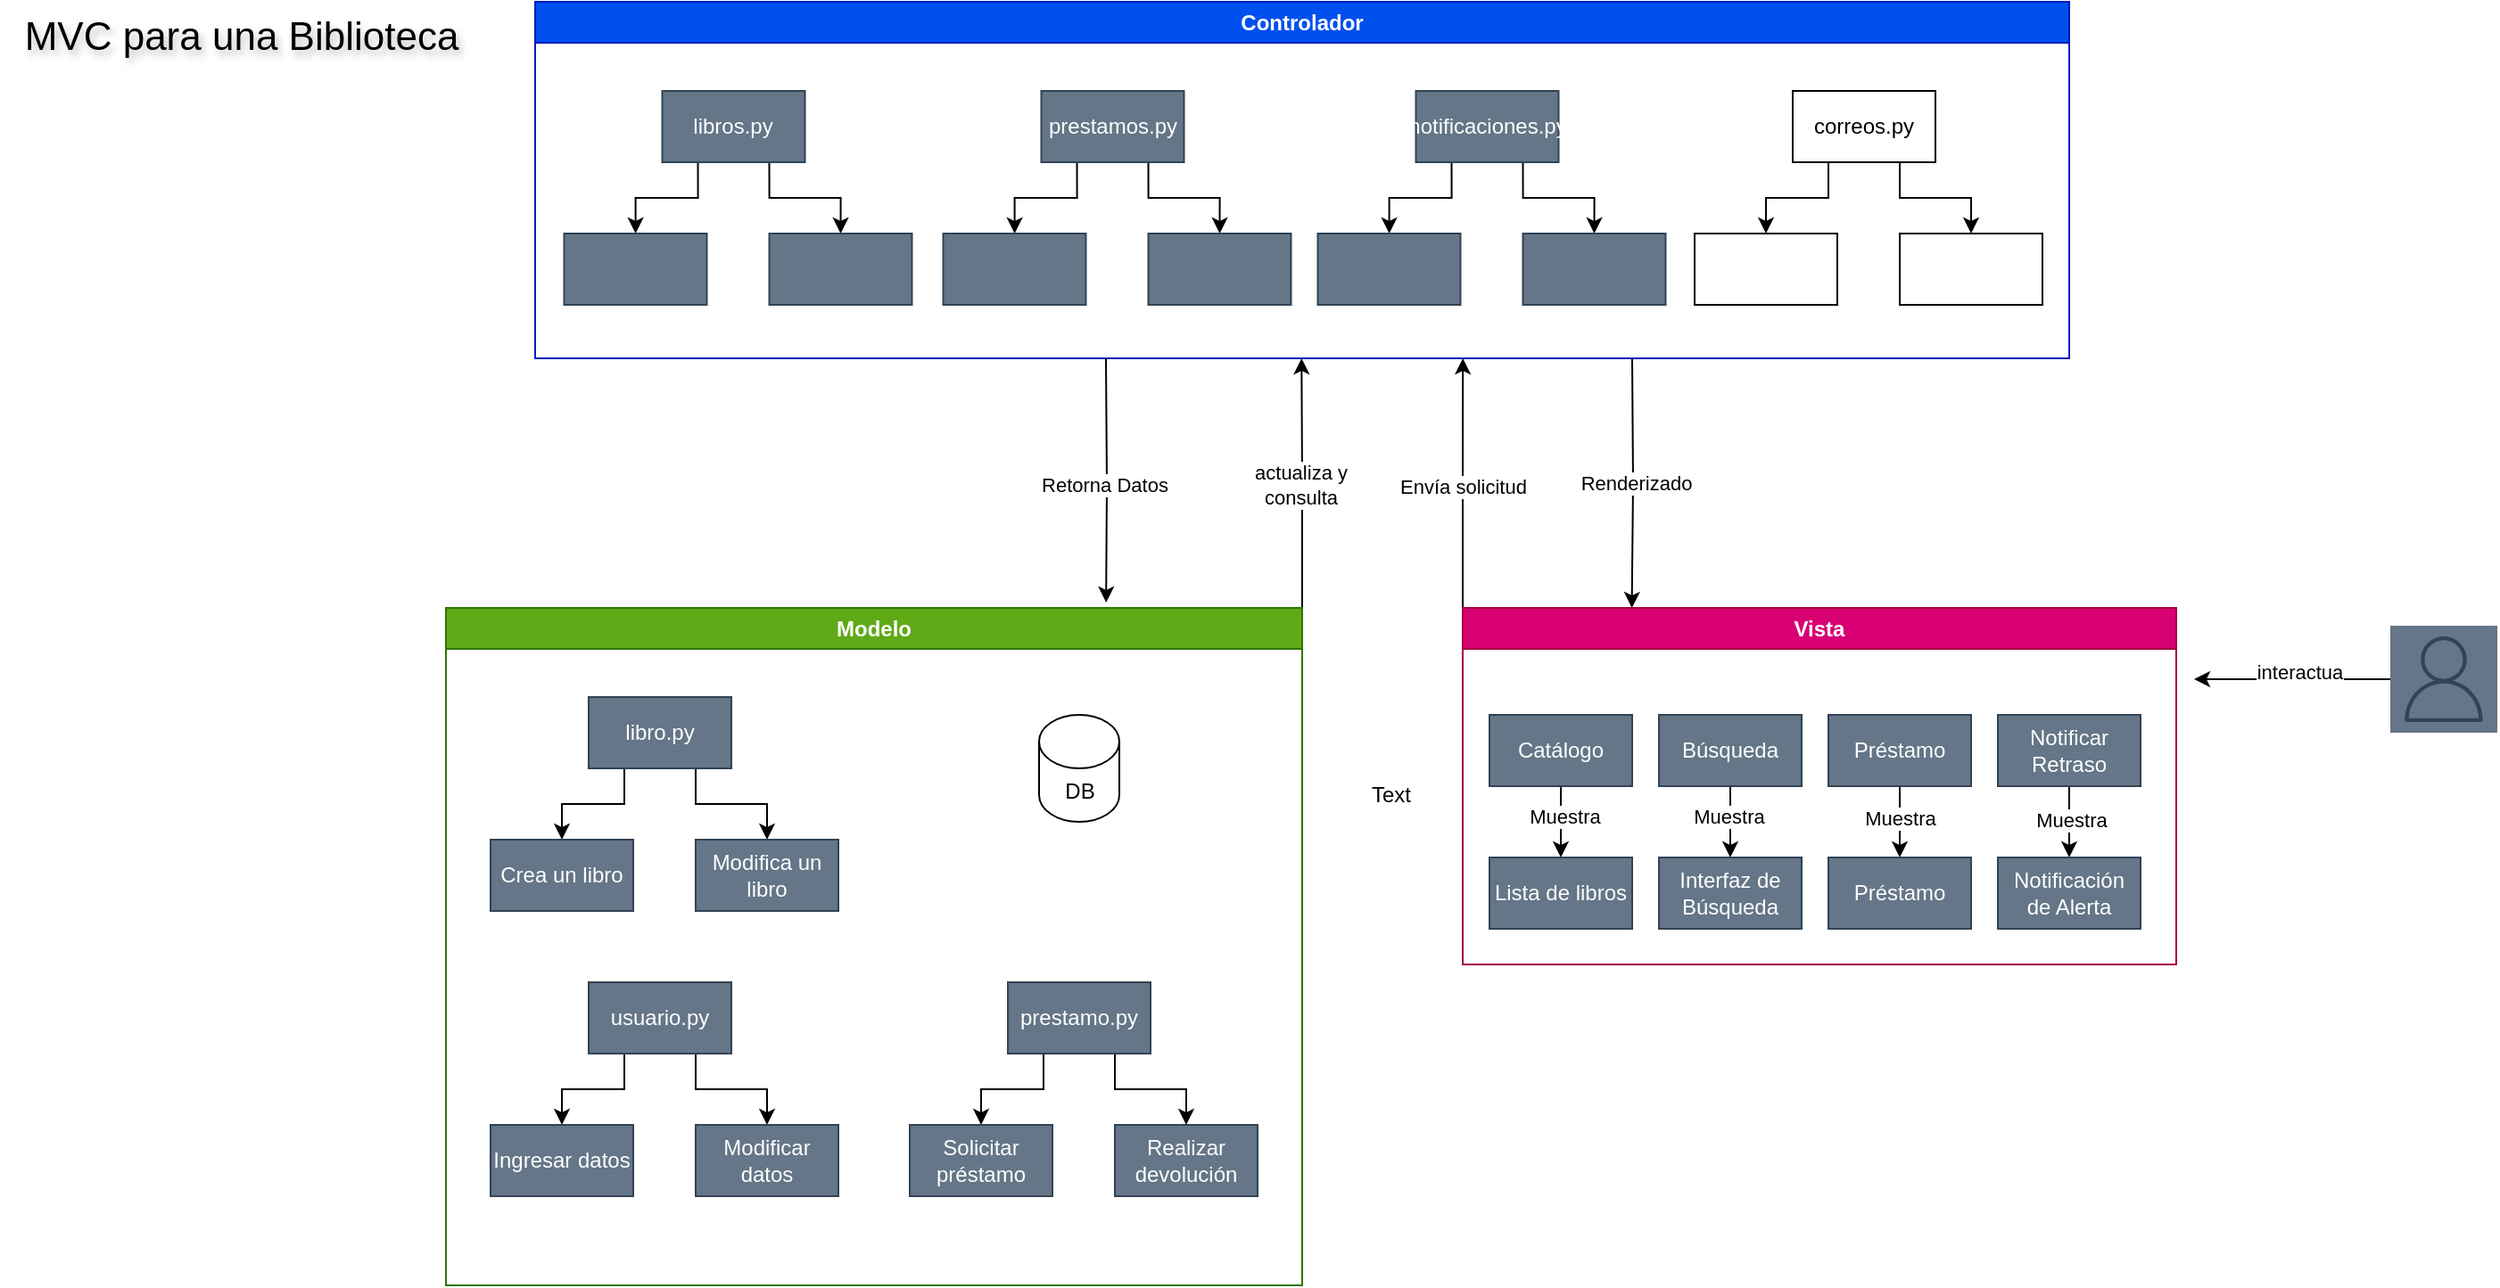 <mxfile version="26.2.2">
  <diagram name="Page-1" id="QJVP1baaEE77sVlvwyMQ">
    <mxGraphModel dx="1455" dy="1840" grid="1" gridSize="10" guides="1" tooltips="1" connect="1" arrows="1" fold="1" page="1" pageScale="1" pageWidth="850" pageHeight="1100" math="0" shadow="0">
      <root>
        <mxCell id="0" />
        <mxCell id="1" parent="0" />
        <mxCell id="kcDnxzll6zLoRLHCQ6mz-59" style="edgeStyle=orthogonalEdgeStyle;rounded=0;orthogonalLoop=1;jettySize=auto;html=1;exitX=1;exitY=0;exitDx=0;exitDy=0;" edge="1" parent="1" source="kcDnxzll6zLoRLHCQ6mz-1">
          <mxGeometry relative="1" as="geometry">
            <mxPoint x="809.652" y="250" as="targetPoint" />
          </mxGeometry>
        </mxCell>
        <mxCell id="kcDnxzll6zLoRLHCQ6mz-62" value="actualiza y&lt;div&gt;consulta&lt;/div&gt;" style="edgeLabel;html=1;align=center;verticalAlign=middle;resizable=0;points=[];" vertex="1" connectable="0" parent="kcDnxzll6zLoRLHCQ6mz-59">
          <mxGeometry x="-0.009" y="-1" relative="1" as="geometry">
            <mxPoint x="-2" as="offset" />
          </mxGeometry>
        </mxCell>
        <mxCell id="kcDnxzll6zLoRLHCQ6mz-1" value="Modelo" style="swimlane;whiteSpace=wrap;html=1;fillColor=#60a917;fontColor=#ffffff;strokeColor=#2D7600;" vertex="1" parent="1">
          <mxGeometry x="330" y="390" width="480" height="380" as="geometry" />
        </mxCell>
        <mxCell id="kcDnxzll6zLoRLHCQ6mz-12" value="DB" style="shape=cylinder3;whiteSpace=wrap;html=1;boundedLbl=1;backgroundOutline=1;size=15;" vertex="1" parent="kcDnxzll6zLoRLHCQ6mz-1">
          <mxGeometry x="332.5" y="60" width="45" height="60" as="geometry" />
        </mxCell>
        <mxCell id="kcDnxzll6zLoRLHCQ6mz-40" style="edgeStyle=orthogonalEdgeStyle;rounded=0;orthogonalLoop=1;jettySize=auto;html=1;exitX=0.25;exitY=1;exitDx=0;exitDy=0;" edge="1" parent="kcDnxzll6zLoRLHCQ6mz-1" source="kcDnxzll6zLoRLHCQ6mz-34" target="kcDnxzll6zLoRLHCQ6mz-38">
          <mxGeometry relative="1" as="geometry" />
        </mxCell>
        <mxCell id="kcDnxzll6zLoRLHCQ6mz-41" style="edgeStyle=orthogonalEdgeStyle;rounded=0;orthogonalLoop=1;jettySize=auto;html=1;exitX=0.75;exitY=1;exitDx=0;exitDy=0;entryX=0.5;entryY=0;entryDx=0;entryDy=0;" edge="1" parent="kcDnxzll6zLoRLHCQ6mz-1" source="kcDnxzll6zLoRLHCQ6mz-34" target="kcDnxzll6zLoRLHCQ6mz-39">
          <mxGeometry relative="1" as="geometry" />
        </mxCell>
        <mxCell id="kcDnxzll6zLoRLHCQ6mz-34" value="libro.py" style="rounded=0;whiteSpace=wrap;html=1;fillColor=#647687;fontColor=#ffffff;strokeColor=#314354;" vertex="1" parent="kcDnxzll6zLoRLHCQ6mz-1">
          <mxGeometry x="80" y="50" width="80" height="40" as="geometry" />
        </mxCell>
        <mxCell id="kcDnxzll6zLoRLHCQ6mz-38" value="Crea un libro" style="rounded=0;whiteSpace=wrap;html=1;fillColor=#647687;fontColor=#ffffff;strokeColor=#314354;" vertex="1" parent="kcDnxzll6zLoRLHCQ6mz-1">
          <mxGeometry x="25" y="130" width="80" height="40" as="geometry" />
        </mxCell>
        <mxCell id="kcDnxzll6zLoRLHCQ6mz-39" value="Modifica un libro" style="rounded=0;whiteSpace=wrap;html=1;fillColor=#647687;fontColor=#ffffff;strokeColor=#314354;" vertex="1" parent="kcDnxzll6zLoRLHCQ6mz-1">
          <mxGeometry x="140" y="130" width="80" height="40" as="geometry" />
        </mxCell>
        <mxCell id="kcDnxzll6zLoRLHCQ6mz-45" style="edgeStyle=orthogonalEdgeStyle;rounded=0;orthogonalLoop=1;jettySize=auto;html=1;exitX=0.25;exitY=1;exitDx=0;exitDy=0;" edge="1" source="kcDnxzll6zLoRLHCQ6mz-47" target="kcDnxzll6zLoRLHCQ6mz-48" parent="kcDnxzll6zLoRLHCQ6mz-1">
          <mxGeometry relative="1" as="geometry" />
        </mxCell>
        <mxCell id="kcDnxzll6zLoRLHCQ6mz-46" style="edgeStyle=orthogonalEdgeStyle;rounded=0;orthogonalLoop=1;jettySize=auto;html=1;exitX=0.75;exitY=1;exitDx=0;exitDy=0;entryX=0.5;entryY=0;entryDx=0;entryDy=0;" edge="1" source="kcDnxzll6zLoRLHCQ6mz-47" target="kcDnxzll6zLoRLHCQ6mz-49" parent="kcDnxzll6zLoRLHCQ6mz-1">
          <mxGeometry relative="1" as="geometry" />
        </mxCell>
        <mxCell id="kcDnxzll6zLoRLHCQ6mz-47" value="usuario.py" style="rounded=0;whiteSpace=wrap;html=1;fillColor=#647687;fontColor=#ffffff;strokeColor=#314354;" vertex="1" parent="kcDnxzll6zLoRLHCQ6mz-1">
          <mxGeometry x="80" y="210" width="80" height="40" as="geometry" />
        </mxCell>
        <mxCell id="kcDnxzll6zLoRLHCQ6mz-48" value="Ingresar datos" style="rounded=0;whiteSpace=wrap;html=1;fillColor=#647687;fontColor=#ffffff;strokeColor=#314354;" vertex="1" parent="kcDnxzll6zLoRLHCQ6mz-1">
          <mxGeometry x="25" y="290" width="80" height="40" as="geometry" />
        </mxCell>
        <mxCell id="kcDnxzll6zLoRLHCQ6mz-49" value="Modificar datos" style="rounded=0;whiteSpace=wrap;html=1;fillColor=#647687;fontColor=#ffffff;strokeColor=#314354;" vertex="1" parent="kcDnxzll6zLoRLHCQ6mz-1">
          <mxGeometry x="140" y="290" width="80" height="40" as="geometry" />
        </mxCell>
        <mxCell id="kcDnxzll6zLoRLHCQ6mz-50" style="edgeStyle=orthogonalEdgeStyle;rounded=0;orthogonalLoop=1;jettySize=auto;html=1;exitX=0.25;exitY=1;exitDx=0;exitDy=0;" edge="1" source="kcDnxzll6zLoRLHCQ6mz-52" target="kcDnxzll6zLoRLHCQ6mz-53" parent="kcDnxzll6zLoRLHCQ6mz-1">
          <mxGeometry relative="1" as="geometry" />
        </mxCell>
        <mxCell id="kcDnxzll6zLoRLHCQ6mz-51" style="edgeStyle=orthogonalEdgeStyle;rounded=0;orthogonalLoop=1;jettySize=auto;html=1;exitX=0.75;exitY=1;exitDx=0;exitDy=0;entryX=0.5;entryY=0;entryDx=0;entryDy=0;" edge="1" source="kcDnxzll6zLoRLHCQ6mz-52" target="kcDnxzll6zLoRLHCQ6mz-54" parent="kcDnxzll6zLoRLHCQ6mz-1">
          <mxGeometry relative="1" as="geometry" />
        </mxCell>
        <mxCell id="kcDnxzll6zLoRLHCQ6mz-52" value="prestamo.py" style="rounded=0;whiteSpace=wrap;html=1;fillColor=#647687;fontColor=#ffffff;strokeColor=#314354;" vertex="1" parent="kcDnxzll6zLoRLHCQ6mz-1">
          <mxGeometry x="315" y="210" width="80" height="40" as="geometry" />
        </mxCell>
        <mxCell id="kcDnxzll6zLoRLHCQ6mz-53" value="Solicitar préstamo" style="rounded=0;whiteSpace=wrap;html=1;fillColor=#647687;fontColor=#ffffff;strokeColor=#314354;" vertex="1" parent="kcDnxzll6zLoRLHCQ6mz-1">
          <mxGeometry x="260" y="290" width="80" height="40" as="geometry" />
        </mxCell>
        <mxCell id="kcDnxzll6zLoRLHCQ6mz-54" value="Realizar devolución" style="rounded=0;whiteSpace=wrap;html=1;fillColor=#647687;fontColor=#ffffff;strokeColor=#314354;" vertex="1" parent="kcDnxzll6zLoRLHCQ6mz-1">
          <mxGeometry x="375" y="290" width="80" height="40" as="geometry" />
        </mxCell>
        <mxCell id="kcDnxzll6zLoRLHCQ6mz-2" value="Controlador" style="swimlane;whiteSpace=wrap;html=1;fillColor=#0050ef;fontColor=#ffffff;strokeColor=#001DBC;" vertex="1" parent="1">
          <mxGeometry x="380" y="50" width="860" height="200" as="geometry" />
        </mxCell>
        <mxCell id="kcDnxzll6zLoRLHCQ6mz-68" style="edgeStyle=orthogonalEdgeStyle;rounded=0;orthogonalLoop=1;jettySize=auto;html=1;exitX=0.25;exitY=1;exitDx=0;exitDy=0;" edge="1" parent="kcDnxzll6zLoRLHCQ6mz-2" source="kcDnxzll6zLoRLHCQ6mz-70" target="kcDnxzll6zLoRLHCQ6mz-71">
          <mxGeometry relative="1" as="geometry" />
        </mxCell>
        <mxCell id="kcDnxzll6zLoRLHCQ6mz-69" style="edgeStyle=orthogonalEdgeStyle;rounded=0;orthogonalLoop=1;jettySize=auto;html=1;exitX=0.75;exitY=1;exitDx=0;exitDy=0;entryX=0.5;entryY=0;entryDx=0;entryDy=0;" edge="1" parent="kcDnxzll6zLoRLHCQ6mz-2" source="kcDnxzll6zLoRLHCQ6mz-70" target="kcDnxzll6zLoRLHCQ6mz-72">
          <mxGeometry relative="1" as="geometry" />
        </mxCell>
        <mxCell id="kcDnxzll6zLoRLHCQ6mz-70" value="libros.py" style="rounded=0;whiteSpace=wrap;html=1;fillColor=#647687;fontColor=#ffffff;strokeColor=#314354;" vertex="1" parent="kcDnxzll6zLoRLHCQ6mz-2">
          <mxGeometry x="71.25" y="50" width="80" height="40" as="geometry" />
        </mxCell>
        <mxCell id="kcDnxzll6zLoRLHCQ6mz-71" value="" style="rounded=0;whiteSpace=wrap;html=1;fillColor=#647687;fontColor=#ffffff;strokeColor=#314354;" vertex="1" parent="kcDnxzll6zLoRLHCQ6mz-2">
          <mxGeometry x="16.25" y="130" width="80" height="40" as="geometry" />
        </mxCell>
        <mxCell id="kcDnxzll6zLoRLHCQ6mz-72" value="" style="rounded=0;whiteSpace=wrap;html=1;fillColor=#647687;fontColor=#ffffff;strokeColor=#314354;" vertex="1" parent="kcDnxzll6zLoRLHCQ6mz-2">
          <mxGeometry x="131.25" y="130" width="80" height="40" as="geometry" />
        </mxCell>
        <mxCell id="kcDnxzll6zLoRLHCQ6mz-73" style="edgeStyle=orthogonalEdgeStyle;rounded=0;orthogonalLoop=1;jettySize=auto;html=1;exitX=0.25;exitY=1;exitDx=0;exitDy=0;" edge="1" parent="kcDnxzll6zLoRLHCQ6mz-2" source="kcDnxzll6zLoRLHCQ6mz-75" target="kcDnxzll6zLoRLHCQ6mz-76">
          <mxGeometry relative="1" as="geometry" />
        </mxCell>
        <mxCell id="kcDnxzll6zLoRLHCQ6mz-74" style="edgeStyle=orthogonalEdgeStyle;rounded=0;orthogonalLoop=1;jettySize=auto;html=1;exitX=0.75;exitY=1;exitDx=0;exitDy=0;entryX=0.5;entryY=0;entryDx=0;entryDy=0;" edge="1" parent="kcDnxzll6zLoRLHCQ6mz-2" source="kcDnxzll6zLoRLHCQ6mz-75" target="kcDnxzll6zLoRLHCQ6mz-77">
          <mxGeometry relative="1" as="geometry" />
        </mxCell>
        <mxCell id="kcDnxzll6zLoRLHCQ6mz-75" value="prestamos.py" style="rounded=0;whiteSpace=wrap;html=1;fillColor=#647687;fontColor=#ffffff;strokeColor=#314354;" vertex="1" parent="kcDnxzll6zLoRLHCQ6mz-2">
          <mxGeometry x="283.75" y="50" width="80" height="40" as="geometry" />
        </mxCell>
        <mxCell id="kcDnxzll6zLoRLHCQ6mz-76" value="" style="rounded=0;whiteSpace=wrap;html=1;fillColor=#647687;fontColor=#ffffff;strokeColor=#314354;" vertex="1" parent="kcDnxzll6zLoRLHCQ6mz-2">
          <mxGeometry x="228.75" y="130" width="80" height="40" as="geometry" />
        </mxCell>
        <mxCell id="kcDnxzll6zLoRLHCQ6mz-77" value="" style="rounded=0;whiteSpace=wrap;html=1;fillColor=#647687;fontColor=#ffffff;strokeColor=#314354;" vertex="1" parent="kcDnxzll6zLoRLHCQ6mz-2">
          <mxGeometry x="343.75" y="130" width="80" height="40" as="geometry" />
        </mxCell>
        <mxCell id="kcDnxzll6zLoRLHCQ6mz-78" style="edgeStyle=orthogonalEdgeStyle;rounded=0;orthogonalLoop=1;jettySize=auto;html=1;exitX=0.25;exitY=1;exitDx=0;exitDy=0;" edge="1" parent="kcDnxzll6zLoRLHCQ6mz-2" source="kcDnxzll6zLoRLHCQ6mz-80" target="kcDnxzll6zLoRLHCQ6mz-81">
          <mxGeometry relative="1" as="geometry" />
        </mxCell>
        <mxCell id="kcDnxzll6zLoRLHCQ6mz-79" style="edgeStyle=orthogonalEdgeStyle;rounded=0;orthogonalLoop=1;jettySize=auto;html=1;exitX=0.75;exitY=1;exitDx=0;exitDy=0;entryX=0.5;entryY=0;entryDx=0;entryDy=0;" edge="1" parent="kcDnxzll6zLoRLHCQ6mz-2" source="kcDnxzll6zLoRLHCQ6mz-80" target="kcDnxzll6zLoRLHCQ6mz-82">
          <mxGeometry relative="1" as="geometry" />
        </mxCell>
        <mxCell id="kcDnxzll6zLoRLHCQ6mz-80" value="notificaciones.py" style="rounded=0;whiteSpace=wrap;html=1;fillColor=#647687;fontColor=#ffffff;strokeColor=#314354;" vertex="1" parent="kcDnxzll6zLoRLHCQ6mz-2">
          <mxGeometry x="493.75" y="50" width="80" height="40" as="geometry" />
        </mxCell>
        <mxCell id="kcDnxzll6zLoRLHCQ6mz-81" value="" style="rounded=0;whiteSpace=wrap;html=1;fillColor=#647687;fontColor=#ffffff;strokeColor=#314354;" vertex="1" parent="kcDnxzll6zLoRLHCQ6mz-2">
          <mxGeometry x="438.75" y="130" width="80" height="40" as="geometry" />
        </mxCell>
        <mxCell id="kcDnxzll6zLoRLHCQ6mz-82" value="" style="rounded=0;whiteSpace=wrap;html=1;fillColor=#647687;fontColor=#ffffff;strokeColor=#314354;" vertex="1" parent="kcDnxzll6zLoRLHCQ6mz-2">
          <mxGeometry x="553.75" y="130" width="80" height="40" as="geometry" />
        </mxCell>
        <mxCell id="kcDnxzll6zLoRLHCQ6mz-85" style="edgeStyle=orthogonalEdgeStyle;rounded=0;orthogonalLoop=1;jettySize=auto;html=1;exitX=0.25;exitY=1;exitDx=0;exitDy=0;" edge="1" parent="kcDnxzll6zLoRLHCQ6mz-2" source="kcDnxzll6zLoRLHCQ6mz-87" target="kcDnxzll6zLoRLHCQ6mz-88">
          <mxGeometry relative="1" as="geometry" />
        </mxCell>
        <mxCell id="kcDnxzll6zLoRLHCQ6mz-86" style="edgeStyle=orthogonalEdgeStyle;rounded=0;orthogonalLoop=1;jettySize=auto;html=1;exitX=0.75;exitY=1;exitDx=0;exitDy=0;entryX=0.5;entryY=0;entryDx=0;entryDy=0;" edge="1" parent="kcDnxzll6zLoRLHCQ6mz-2" source="kcDnxzll6zLoRLHCQ6mz-87" target="kcDnxzll6zLoRLHCQ6mz-89">
          <mxGeometry relative="1" as="geometry" />
        </mxCell>
        <mxCell id="kcDnxzll6zLoRLHCQ6mz-87" value="correos.py" style="rounded=0;whiteSpace=wrap;html=1;" vertex="1" parent="kcDnxzll6zLoRLHCQ6mz-2">
          <mxGeometry x="705" y="50" width="80" height="40" as="geometry" />
        </mxCell>
        <mxCell id="kcDnxzll6zLoRLHCQ6mz-88" value="" style="rounded=0;whiteSpace=wrap;html=1;" vertex="1" parent="kcDnxzll6zLoRLHCQ6mz-2">
          <mxGeometry x="650" y="130" width="80" height="40" as="geometry" />
        </mxCell>
        <mxCell id="kcDnxzll6zLoRLHCQ6mz-89" value="" style="rounded=0;whiteSpace=wrap;html=1;" vertex="1" parent="kcDnxzll6zLoRLHCQ6mz-2">
          <mxGeometry x="765" y="130" width="80" height="40" as="geometry" />
        </mxCell>
        <mxCell id="kcDnxzll6zLoRLHCQ6mz-55" style="edgeStyle=orthogonalEdgeStyle;rounded=0;orthogonalLoop=1;jettySize=auto;html=1;exitX=0;exitY=0;exitDx=0;exitDy=0;" edge="1" parent="1" source="kcDnxzll6zLoRLHCQ6mz-3">
          <mxGeometry relative="1" as="geometry">
            <mxPoint x="900.087" y="250" as="targetPoint" />
          </mxGeometry>
        </mxCell>
        <mxCell id="kcDnxzll6zLoRLHCQ6mz-57" value="Envía solicitud" style="edgeLabel;html=1;align=center;verticalAlign=middle;resizable=0;points=[];" vertex="1" connectable="0" parent="kcDnxzll6zLoRLHCQ6mz-55">
          <mxGeometry x="-0.029" relative="1" as="geometry">
            <mxPoint as="offset" />
          </mxGeometry>
        </mxCell>
        <mxCell id="kcDnxzll6zLoRLHCQ6mz-3" value="Vista" style="swimlane;whiteSpace=wrap;html=1;fillColor=#d80073;fontColor=#ffffff;strokeColor=#A50040;" vertex="1" parent="1">
          <mxGeometry x="900" y="390" width="400" height="200" as="geometry" />
        </mxCell>
        <mxCell id="kcDnxzll6zLoRLHCQ6mz-14" value="" style="edgeStyle=orthogonalEdgeStyle;rounded=0;orthogonalLoop=1;jettySize=auto;html=1;" edge="1" parent="kcDnxzll6zLoRLHCQ6mz-3" source="kcDnxzll6zLoRLHCQ6mz-4" target="kcDnxzll6zLoRLHCQ6mz-13">
          <mxGeometry relative="1" as="geometry" />
        </mxCell>
        <mxCell id="kcDnxzll6zLoRLHCQ6mz-17" value="Muestra" style="edgeLabel;html=1;align=center;verticalAlign=middle;resizable=0;points=[];" vertex="1" connectable="0" parent="kcDnxzll6zLoRLHCQ6mz-14">
          <mxGeometry x="-0.17" y="2" relative="1" as="geometry">
            <mxPoint as="offset" />
          </mxGeometry>
        </mxCell>
        <mxCell id="kcDnxzll6zLoRLHCQ6mz-4" value="Catálogo" style="rounded=0;whiteSpace=wrap;html=1;fillColor=#647687;fontColor=#ffffff;strokeColor=#314354;" vertex="1" parent="kcDnxzll6zLoRLHCQ6mz-3">
          <mxGeometry x="15" y="60" width="80" height="40" as="geometry" />
        </mxCell>
        <mxCell id="kcDnxzll6zLoRLHCQ6mz-16" value="" style="edgeStyle=orthogonalEdgeStyle;rounded=0;orthogonalLoop=1;jettySize=auto;html=1;" edge="1" parent="kcDnxzll6zLoRLHCQ6mz-3" source="kcDnxzll6zLoRLHCQ6mz-5" target="kcDnxzll6zLoRLHCQ6mz-15">
          <mxGeometry relative="1" as="geometry" />
        </mxCell>
        <mxCell id="kcDnxzll6zLoRLHCQ6mz-18" value="Muestra" style="edgeLabel;html=1;align=center;verticalAlign=middle;resizable=0;points=[];" vertex="1" connectable="0" parent="kcDnxzll6zLoRLHCQ6mz-16">
          <mxGeometry x="-0.17" y="-1" relative="1" as="geometry">
            <mxPoint as="offset" />
          </mxGeometry>
        </mxCell>
        <mxCell id="kcDnxzll6zLoRLHCQ6mz-5" value="Búsqueda" style="rounded=0;whiteSpace=wrap;html=1;fillColor=#647687;fontColor=#ffffff;strokeColor=#314354;" vertex="1" parent="kcDnxzll6zLoRLHCQ6mz-3">
          <mxGeometry x="110" y="60" width="80" height="40" as="geometry" />
        </mxCell>
        <mxCell id="kcDnxzll6zLoRLHCQ6mz-20" value="" style="edgeStyle=orthogonalEdgeStyle;rounded=0;orthogonalLoop=1;jettySize=auto;html=1;" edge="1" parent="kcDnxzll6zLoRLHCQ6mz-3" source="kcDnxzll6zLoRLHCQ6mz-6" target="kcDnxzll6zLoRLHCQ6mz-19">
          <mxGeometry relative="1" as="geometry" />
        </mxCell>
        <mxCell id="kcDnxzll6zLoRLHCQ6mz-22" value="Muestra" style="edgeLabel;html=1;align=center;verticalAlign=middle;resizable=0;points=[];" vertex="1" connectable="0" parent="kcDnxzll6zLoRLHCQ6mz-20">
          <mxGeometry x="-0.09" relative="1" as="geometry">
            <mxPoint as="offset" />
          </mxGeometry>
        </mxCell>
        <mxCell id="kcDnxzll6zLoRLHCQ6mz-6" value="Préstamo" style="rounded=0;whiteSpace=wrap;html=1;fillColor=#647687;fontColor=#ffffff;strokeColor=#314354;" vertex="1" parent="kcDnxzll6zLoRLHCQ6mz-3">
          <mxGeometry x="205" y="60" width="80" height="40" as="geometry" />
        </mxCell>
        <mxCell id="kcDnxzll6zLoRLHCQ6mz-23" value="" style="edgeStyle=orthogonalEdgeStyle;rounded=0;orthogonalLoop=1;jettySize=auto;html=1;" edge="1" parent="kcDnxzll6zLoRLHCQ6mz-3" source="kcDnxzll6zLoRLHCQ6mz-11" target="kcDnxzll6zLoRLHCQ6mz-21">
          <mxGeometry relative="1" as="geometry" />
        </mxCell>
        <mxCell id="kcDnxzll6zLoRLHCQ6mz-24" value="Muestra" style="edgeLabel;html=1;align=center;verticalAlign=middle;resizable=0;points=[];" vertex="1" connectable="0" parent="kcDnxzll6zLoRLHCQ6mz-23">
          <mxGeometry x="-0.05" y="1" relative="1" as="geometry">
            <mxPoint as="offset" />
          </mxGeometry>
        </mxCell>
        <mxCell id="kcDnxzll6zLoRLHCQ6mz-11" value="Notificar Retraso" style="rounded=0;whiteSpace=wrap;html=1;fillColor=#647687;fontColor=#ffffff;strokeColor=#314354;" vertex="1" parent="kcDnxzll6zLoRLHCQ6mz-3">
          <mxGeometry x="300" y="60" width="80" height="40" as="geometry" />
        </mxCell>
        <mxCell id="kcDnxzll6zLoRLHCQ6mz-13" value="Lista de libros" style="rounded=0;whiteSpace=wrap;html=1;fillColor=#647687;fontColor=#ffffff;strokeColor=#314354;" vertex="1" parent="kcDnxzll6zLoRLHCQ6mz-3">
          <mxGeometry x="15" y="140" width="80" height="40" as="geometry" />
        </mxCell>
        <mxCell id="kcDnxzll6zLoRLHCQ6mz-15" value="Interfaz de Búsqueda" style="rounded=0;whiteSpace=wrap;html=1;fillColor=#647687;fontColor=#ffffff;strokeColor=#314354;" vertex="1" parent="kcDnxzll6zLoRLHCQ6mz-3">
          <mxGeometry x="110" y="140" width="80" height="40" as="geometry" />
        </mxCell>
        <mxCell id="kcDnxzll6zLoRLHCQ6mz-19" value="Préstamo" style="rounded=0;whiteSpace=wrap;html=1;fillColor=#647687;fontColor=#ffffff;strokeColor=#314354;" vertex="1" parent="kcDnxzll6zLoRLHCQ6mz-3">
          <mxGeometry x="205" y="140" width="80" height="40" as="geometry" />
        </mxCell>
        <mxCell id="kcDnxzll6zLoRLHCQ6mz-21" value="Notificación de Alerta" style="rounded=0;whiteSpace=wrap;html=1;fillColor=#647687;fontColor=#ffffff;strokeColor=#314354;" vertex="1" parent="kcDnxzll6zLoRLHCQ6mz-3">
          <mxGeometry x="300" y="140" width="80" height="40" as="geometry" />
        </mxCell>
        <mxCell id="kcDnxzll6zLoRLHCQ6mz-31" value="" style="edgeStyle=orthogonalEdgeStyle;rounded=0;orthogonalLoop=1;jettySize=auto;html=1;" edge="1" parent="1" source="kcDnxzll6zLoRLHCQ6mz-25">
          <mxGeometry relative="1" as="geometry">
            <mxPoint x="1310" y="430" as="targetPoint" />
          </mxGeometry>
        </mxCell>
        <mxCell id="kcDnxzll6zLoRLHCQ6mz-33" value="interactua" style="edgeLabel;html=1;align=center;verticalAlign=middle;resizable=0;points=[];" vertex="1" connectable="0" parent="kcDnxzll6zLoRLHCQ6mz-31">
          <mxGeometry x="-0.073" y="-4" relative="1" as="geometry">
            <mxPoint as="offset" />
          </mxGeometry>
        </mxCell>
        <mxCell id="kcDnxzll6zLoRLHCQ6mz-25" value="Usuario" style="sketch=0;outlineConnect=0;fontColor=#ffffff;strokeColor=#314354;fillColor=#647687;dashed=0;verticalLabelPosition=bottom;verticalAlign=top;align=center;html=1;fontSize=12;fontStyle=0;aspect=fixed;shape=mxgraph.aws4.resourceIcon;resIcon=mxgraph.aws4.user;shadow=0;" vertex="1" parent="1">
          <mxGeometry x="1420" y="400" width="60" height="60" as="geometry" />
        </mxCell>
        <mxCell id="kcDnxzll6zLoRLHCQ6mz-56" style="edgeStyle=orthogonalEdgeStyle;rounded=0;orthogonalLoop=1;jettySize=auto;html=1;entryX=0.237;entryY=0;entryDx=0;entryDy=0;entryPerimeter=0;" edge="1" parent="1" target="kcDnxzll6zLoRLHCQ6mz-3">
          <mxGeometry relative="1" as="geometry">
            <mxPoint x="995" y="250" as="sourcePoint" />
          </mxGeometry>
        </mxCell>
        <mxCell id="kcDnxzll6zLoRLHCQ6mz-58" value="Renderizado" style="edgeLabel;html=1;align=center;verticalAlign=middle;resizable=0;points=[];" vertex="1" connectable="0" parent="kcDnxzll6zLoRLHCQ6mz-56">
          <mxGeometry x="-0.002" y="-1" relative="1" as="geometry">
            <mxPoint x="2" as="offset" />
          </mxGeometry>
        </mxCell>
        <mxCell id="kcDnxzll6zLoRLHCQ6mz-60" style="edgeStyle=orthogonalEdgeStyle;rounded=0;orthogonalLoop=1;jettySize=auto;html=1;entryX=0.771;entryY=-0.008;entryDx=0;entryDy=0;entryPerimeter=0;" edge="1" parent="1" target="kcDnxzll6zLoRLHCQ6mz-1">
          <mxGeometry relative="1" as="geometry">
            <mxPoint x="700" y="250" as="sourcePoint" />
          </mxGeometry>
        </mxCell>
        <mxCell id="kcDnxzll6zLoRLHCQ6mz-61" value="Retorna Datos" style="edgeLabel;html=1;align=center;verticalAlign=middle;resizable=0;points=[];" vertex="1" connectable="0" parent="kcDnxzll6zLoRLHCQ6mz-60">
          <mxGeometry x="0.032" y="-1" relative="1" as="geometry">
            <mxPoint as="offset" />
          </mxGeometry>
        </mxCell>
        <mxCell id="kcDnxzll6zLoRLHCQ6mz-83" value="Text" style="text;html=1;align=center;verticalAlign=middle;whiteSpace=wrap;rounded=0;" vertex="1" parent="1">
          <mxGeometry x="830" y="480" width="60" height="30" as="geometry" />
        </mxCell>
        <mxCell id="kcDnxzll6zLoRLHCQ6mz-84" value="MVC para una Biblioteca" style="text;html=1;align=center;verticalAlign=middle;resizable=0;points=[];autosize=1;strokeColor=none;fillColor=none;fontSize=22;textShadow=1;" vertex="1" parent="1">
          <mxGeometry x="80" y="50" width="270" height="40" as="geometry" />
        </mxCell>
      </root>
    </mxGraphModel>
  </diagram>
</mxfile>
